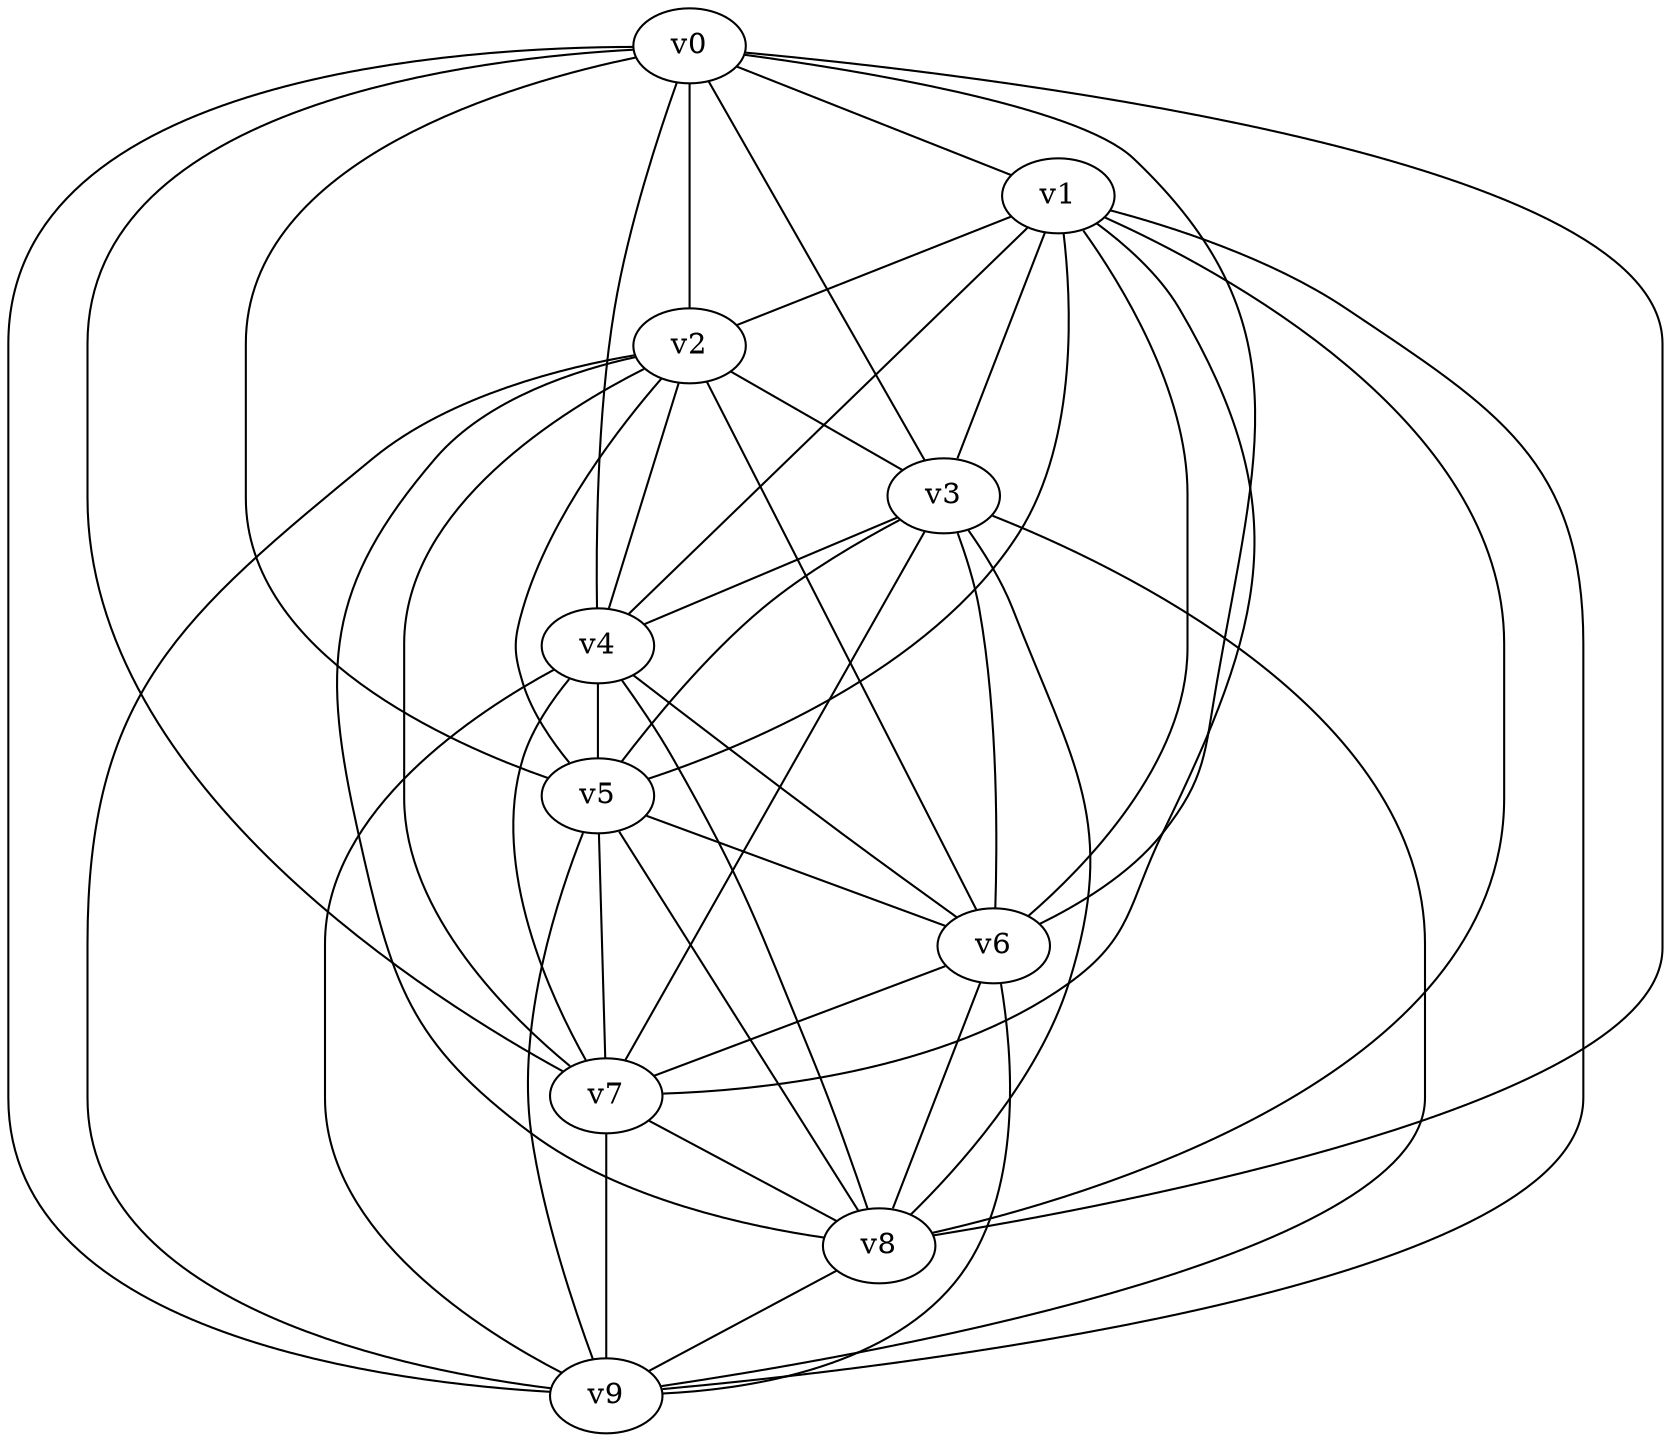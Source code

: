 graph 1431069151605 {
	v0 -- v1;
	v0 -- v2;
	v1 -- v2;
	v0 -- v3;
	v1 -- v3;
	v2 -- v3;
	v0 -- v4;
	v1 -- v4;
	v2 -- v4;
	v3 -- v4;
	v0 -- v5;
	v1 -- v5;
	v2 -- v5;
	v3 -- v5;
	v4 -- v5;
	v0 -- v6;
	v1 -- v6;
	v2 -- v6;
	v3 -- v6;
	v4 -- v6;
	v5 -- v6;
	v0 -- v7;
	v1 -- v7;
	v2 -- v7;
	v3 -- v7;
	v4 -- v7;
	v5 -- v7;
	v6 -- v7;
	v0 -- v8;
	v1 -- v8;
	v2 -- v8;
	v3 -- v8;
	v4 -- v8;
	v5 -- v8;
	v6 -- v8;
	v7 -- v8;
	v0 -- v9;
	v1 -- v9;
	v2 -- v9;
	v3 -- v9;
	v4 -- v9;
	v5 -- v9;
	v6 -- v9;
	v7 -- v9;
	v8 -- v9;
}